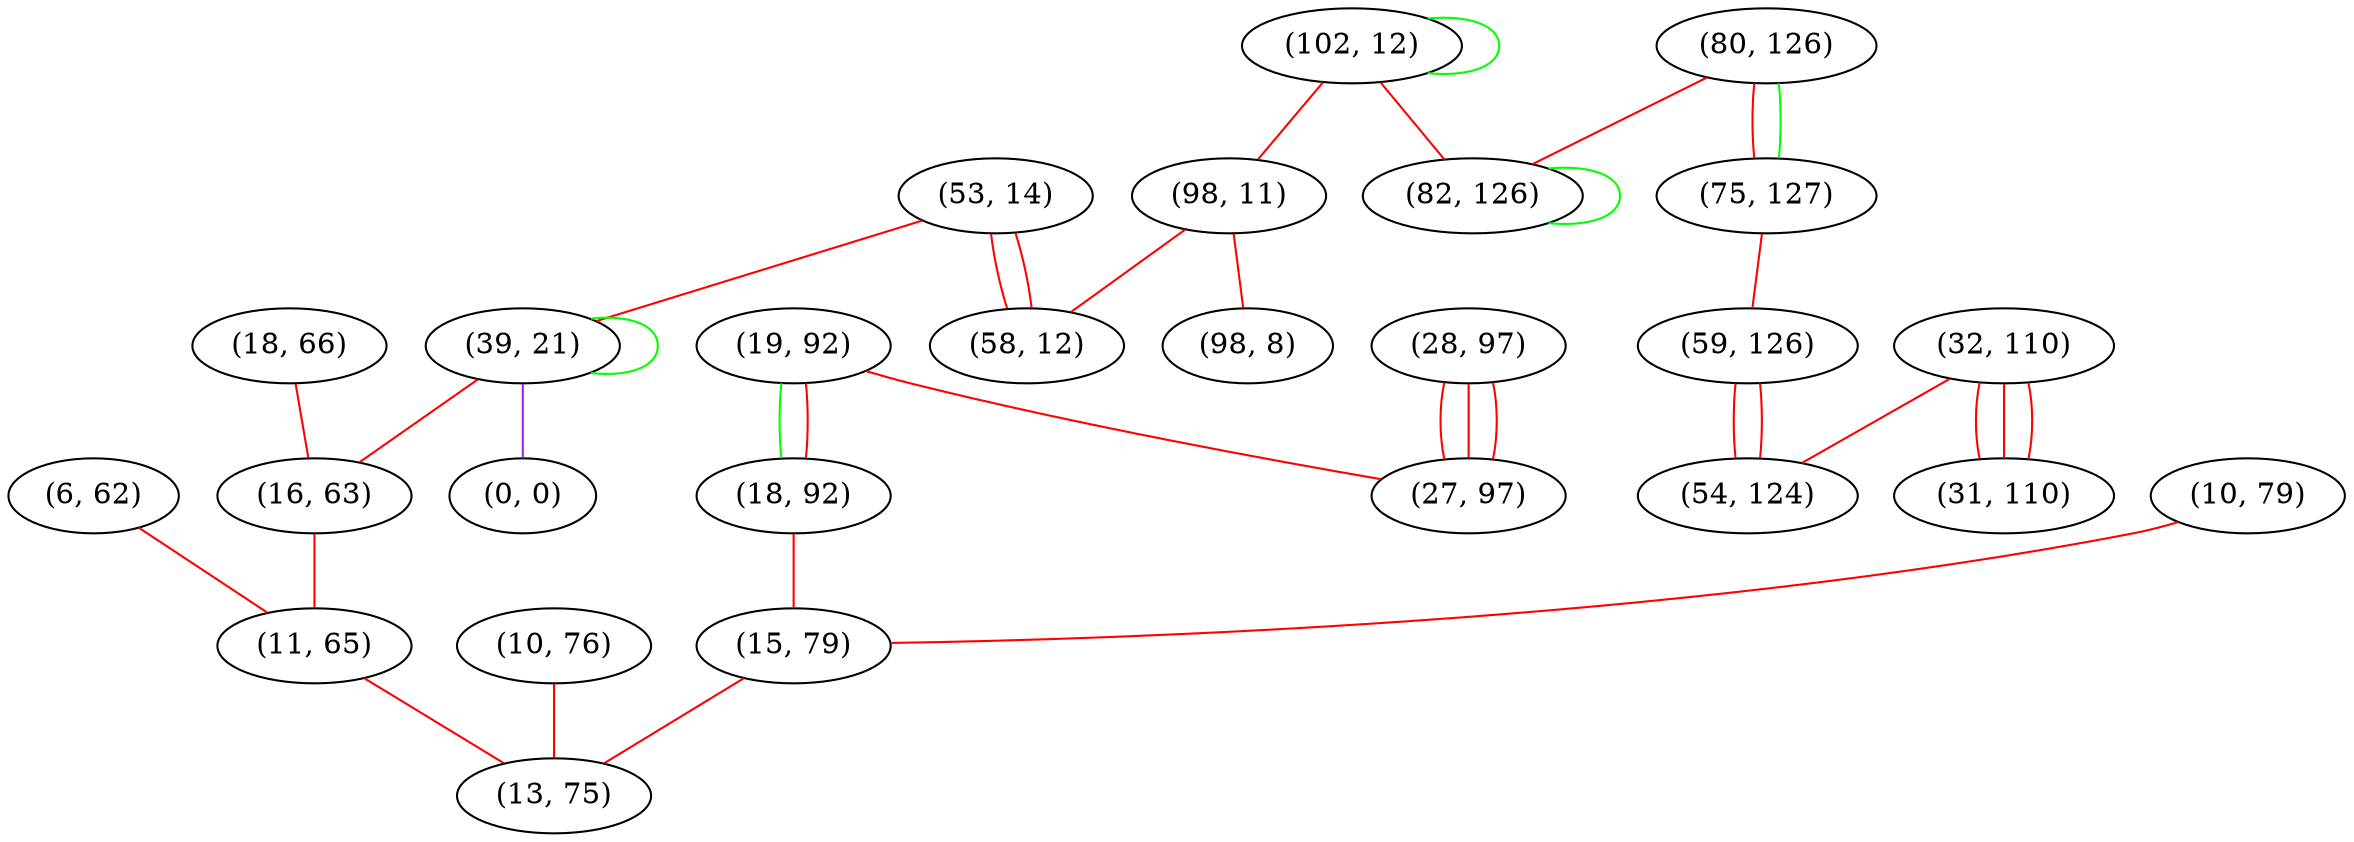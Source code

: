graph "" {
"(19, 92)";
"(18, 66)";
"(32, 110)";
"(31, 110)";
"(18, 92)";
"(53, 14)";
"(39, 21)";
"(80, 126)";
"(6, 62)";
"(28, 97)";
"(102, 12)";
"(0, 0)";
"(16, 63)";
"(75, 127)";
"(98, 11)";
"(10, 79)";
"(58, 12)";
"(27, 97)";
"(98, 8)";
"(10, 76)";
"(11, 65)";
"(59, 126)";
"(54, 124)";
"(82, 126)";
"(15, 79)";
"(13, 75)";
"(19, 92)" -- "(27, 97)"  [color=red, key=0, weight=1];
"(19, 92)" -- "(18, 92)"  [color=green, key=0, weight=2];
"(19, 92)" -- "(18, 92)"  [color=red, key=1, weight=1];
"(18, 66)" -- "(16, 63)"  [color=red, key=0, weight=1];
"(32, 110)" -- "(54, 124)"  [color=red, key=0, weight=1];
"(32, 110)" -- "(31, 110)"  [color=red, key=0, weight=1];
"(32, 110)" -- "(31, 110)"  [color=red, key=1, weight=1];
"(32, 110)" -- "(31, 110)"  [color=red, key=2, weight=1];
"(18, 92)" -- "(15, 79)"  [color=red, key=0, weight=1];
"(53, 14)" -- "(39, 21)"  [color=red, key=0, weight=1];
"(53, 14)" -- "(58, 12)"  [color=red, key=0, weight=1];
"(53, 14)" -- "(58, 12)"  [color=red, key=1, weight=1];
"(39, 21)" -- "(0, 0)"  [color=purple, key=0, weight=4];
"(39, 21)" -- "(39, 21)"  [color=green, key=0, weight=2];
"(39, 21)" -- "(16, 63)"  [color=red, key=0, weight=1];
"(80, 126)" -- "(75, 127)"  [color=red, key=0, weight=1];
"(80, 126)" -- "(75, 127)"  [color=green, key=1, weight=2];
"(80, 126)" -- "(82, 126)"  [color=red, key=0, weight=1];
"(6, 62)" -- "(11, 65)"  [color=red, key=0, weight=1];
"(28, 97)" -- "(27, 97)"  [color=red, key=0, weight=1];
"(28, 97)" -- "(27, 97)"  [color=red, key=1, weight=1];
"(28, 97)" -- "(27, 97)"  [color=red, key=2, weight=1];
"(102, 12)" -- "(102, 12)"  [color=green, key=0, weight=2];
"(102, 12)" -- "(82, 126)"  [color=red, key=0, weight=1];
"(102, 12)" -- "(98, 11)"  [color=red, key=0, weight=1];
"(16, 63)" -- "(11, 65)"  [color=red, key=0, weight=1];
"(75, 127)" -- "(59, 126)"  [color=red, key=0, weight=1];
"(98, 11)" -- "(58, 12)"  [color=red, key=0, weight=1];
"(98, 11)" -- "(98, 8)"  [color=red, key=0, weight=1];
"(10, 79)" -- "(15, 79)"  [color=red, key=0, weight=1];
"(10, 76)" -- "(13, 75)"  [color=red, key=0, weight=1];
"(11, 65)" -- "(13, 75)"  [color=red, key=0, weight=1];
"(59, 126)" -- "(54, 124)"  [color=red, key=0, weight=1];
"(59, 126)" -- "(54, 124)"  [color=red, key=1, weight=1];
"(82, 126)" -- "(82, 126)"  [color=green, key=0, weight=2];
"(15, 79)" -- "(13, 75)"  [color=red, key=0, weight=1];
}
